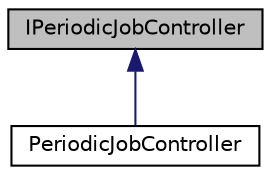 digraph "IPeriodicJobController"
{
 // LATEX_PDF_SIZE
  edge [fontname="Helvetica",fontsize="10",labelfontname="Helvetica",labelfontsize="10"];
  node [fontname="Helvetica",fontsize="10",shape=record];
  Node1 [label="IPeriodicJobController",height=0.2,width=0.4,color="black", fillcolor="grey75", style="filled", fontcolor="black",tooltip="thread-safe interface class which represents a controller for IPeriodicJob."];
  Node1 -> Node2 [dir="back",color="midnightblue",fontsize="10",style="solid",fontname="Helvetica"];
  Node2 [label="PeriodicJobController",height=0.2,width=0.4,color="black", fillcolor="white", style="filled",URL="$class_periodic_job_controller.html",tooltip="thread-safe class which implements IPeriodicJobController."];
}
